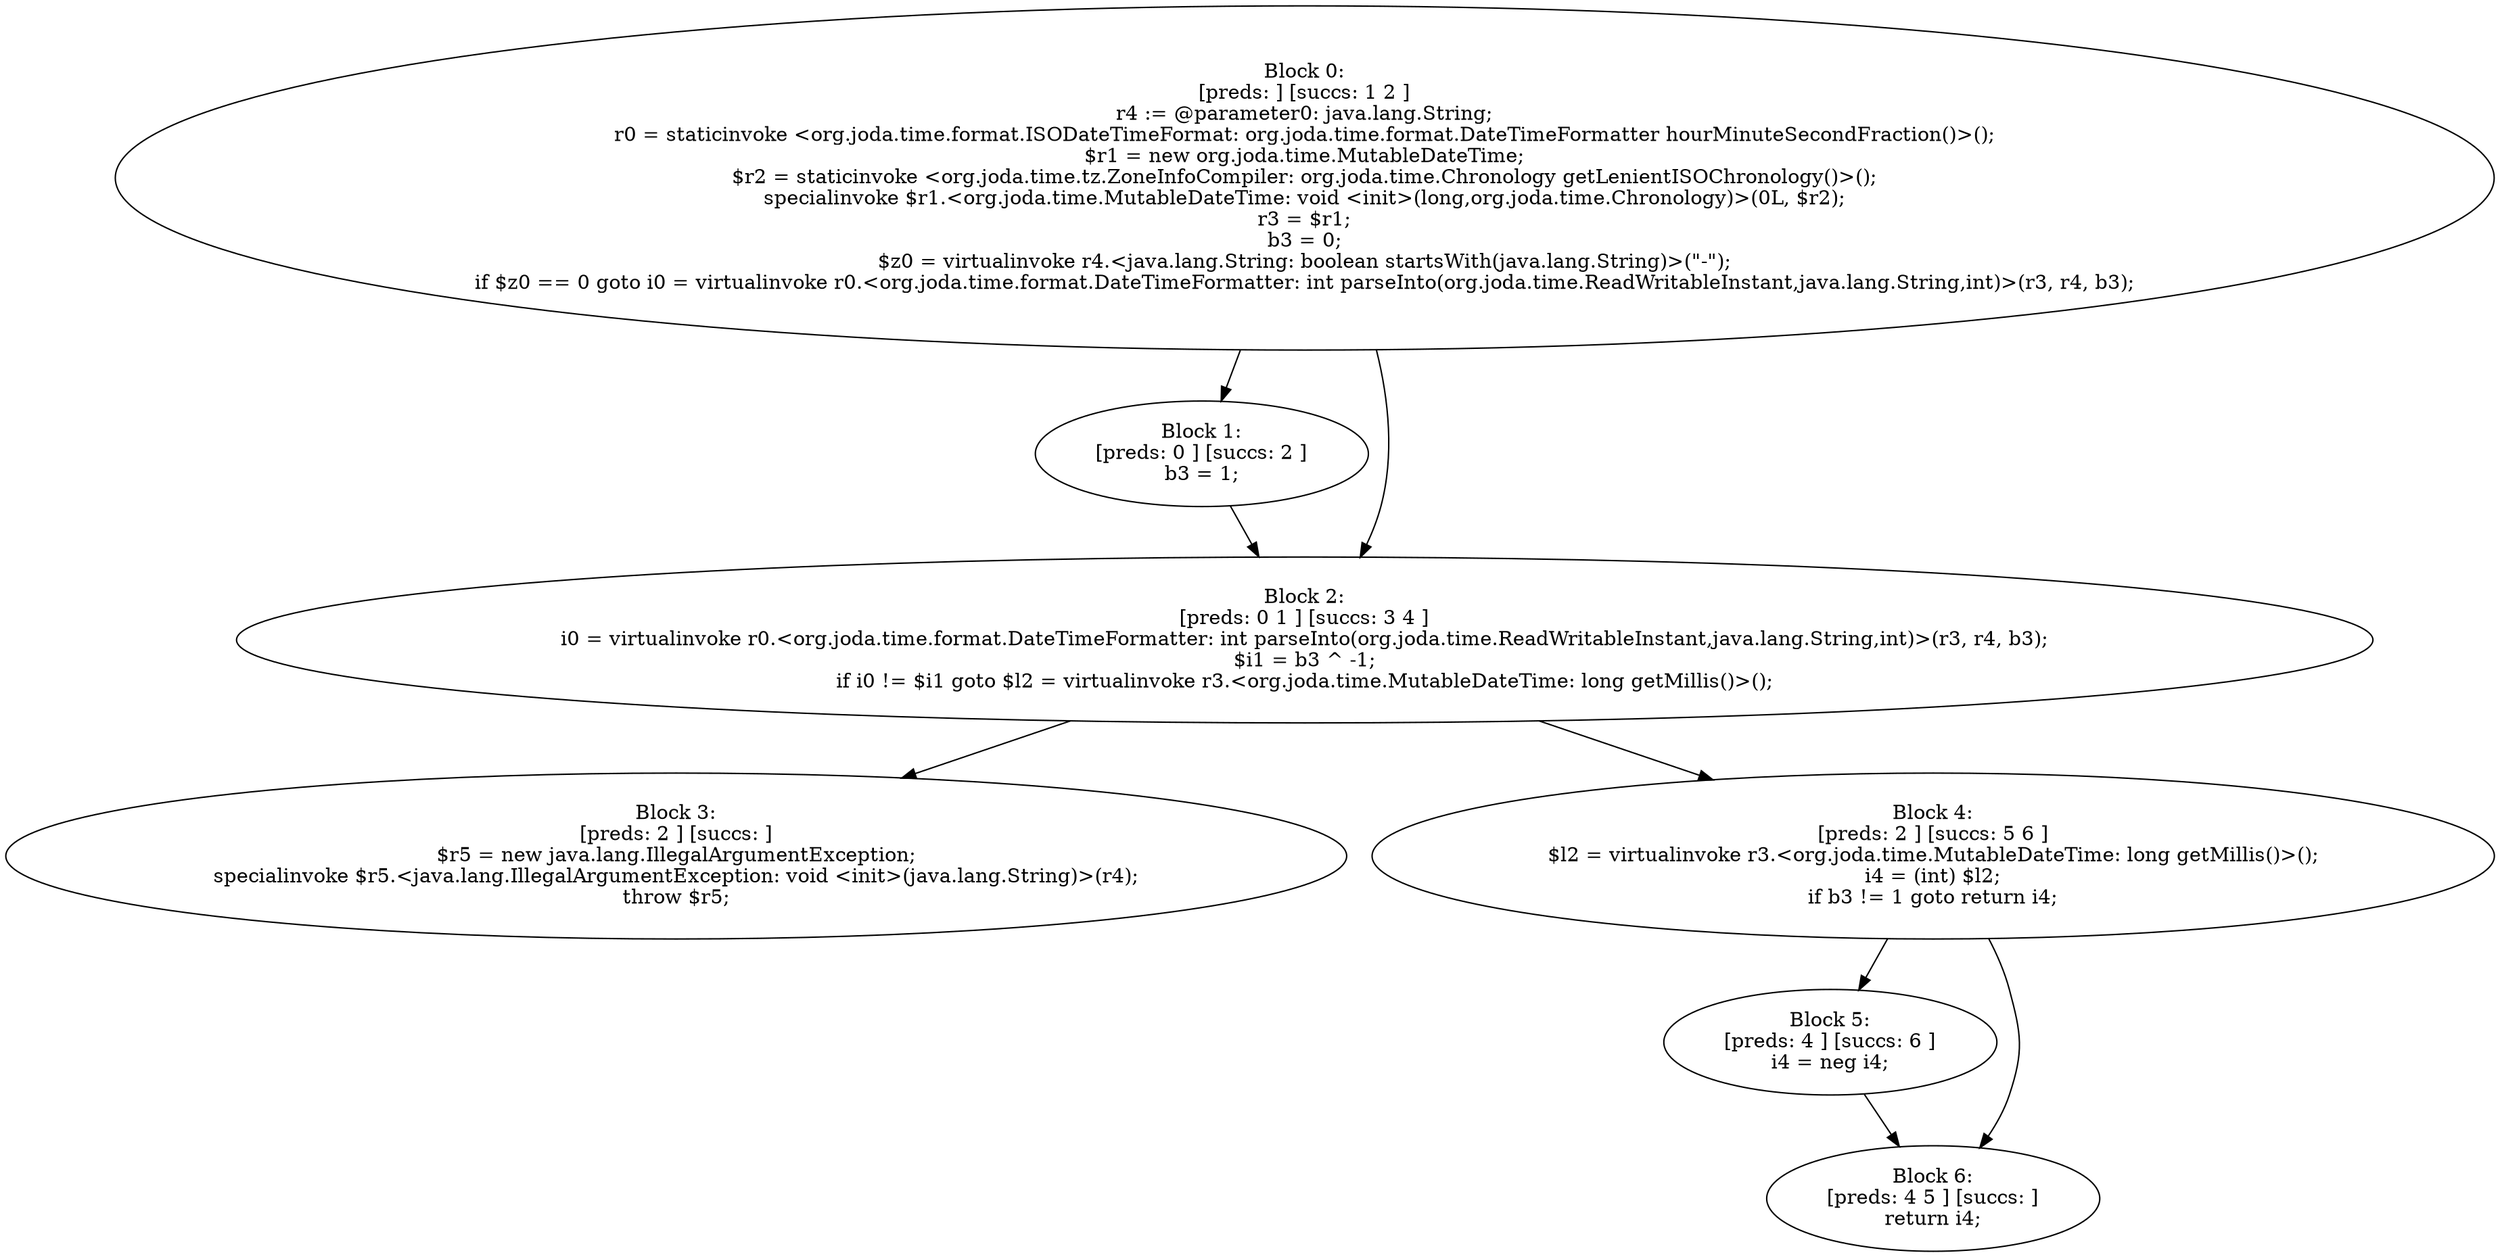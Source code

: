 digraph "unitGraph" {
    "Block 0:
[preds: ] [succs: 1 2 ]
r4 := @parameter0: java.lang.String;
r0 = staticinvoke <org.joda.time.format.ISODateTimeFormat: org.joda.time.format.DateTimeFormatter hourMinuteSecondFraction()>();
$r1 = new org.joda.time.MutableDateTime;
$r2 = staticinvoke <org.joda.time.tz.ZoneInfoCompiler: org.joda.time.Chronology getLenientISOChronology()>();
specialinvoke $r1.<org.joda.time.MutableDateTime: void <init>(long,org.joda.time.Chronology)>(0L, $r2);
r3 = $r1;
b3 = 0;
$z0 = virtualinvoke r4.<java.lang.String: boolean startsWith(java.lang.String)>(\"-\");
if $z0 == 0 goto i0 = virtualinvoke r0.<org.joda.time.format.DateTimeFormatter: int parseInto(org.joda.time.ReadWritableInstant,java.lang.String,int)>(r3, r4, b3);
"
    "Block 1:
[preds: 0 ] [succs: 2 ]
b3 = 1;
"
    "Block 2:
[preds: 0 1 ] [succs: 3 4 ]
i0 = virtualinvoke r0.<org.joda.time.format.DateTimeFormatter: int parseInto(org.joda.time.ReadWritableInstant,java.lang.String,int)>(r3, r4, b3);
$i1 = b3 ^ -1;
if i0 != $i1 goto $l2 = virtualinvoke r3.<org.joda.time.MutableDateTime: long getMillis()>();
"
    "Block 3:
[preds: 2 ] [succs: ]
$r5 = new java.lang.IllegalArgumentException;
specialinvoke $r5.<java.lang.IllegalArgumentException: void <init>(java.lang.String)>(r4);
throw $r5;
"
    "Block 4:
[preds: 2 ] [succs: 5 6 ]
$l2 = virtualinvoke r3.<org.joda.time.MutableDateTime: long getMillis()>();
i4 = (int) $l2;
if b3 != 1 goto return i4;
"
    "Block 5:
[preds: 4 ] [succs: 6 ]
i4 = neg i4;
"
    "Block 6:
[preds: 4 5 ] [succs: ]
return i4;
"
    "Block 0:
[preds: ] [succs: 1 2 ]
r4 := @parameter0: java.lang.String;
r0 = staticinvoke <org.joda.time.format.ISODateTimeFormat: org.joda.time.format.DateTimeFormatter hourMinuteSecondFraction()>();
$r1 = new org.joda.time.MutableDateTime;
$r2 = staticinvoke <org.joda.time.tz.ZoneInfoCompiler: org.joda.time.Chronology getLenientISOChronology()>();
specialinvoke $r1.<org.joda.time.MutableDateTime: void <init>(long,org.joda.time.Chronology)>(0L, $r2);
r3 = $r1;
b3 = 0;
$z0 = virtualinvoke r4.<java.lang.String: boolean startsWith(java.lang.String)>(\"-\");
if $z0 == 0 goto i0 = virtualinvoke r0.<org.joda.time.format.DateTimeFormatter: int parseInto(org.joda.time.ReadWritableInstant,java.lang.String,int)>(r3, r4, b3);
"->"Block 1:
[preds: 0 ] [succs: 2 ]
b3 = 1;
";
    "Block 0:
[preds: ] [succs: 1 2 ]
r4 := @parameter0: java.lang.String;
r0 = staticinvoke <org.joda.time.format.ISODateTimeFormat: org.joda.time.format.DateTimeFormatter hourMinuteSecondFraction()>();
$r1 = new org.joda.time.MutableDateTime;
$r2 = staticinvoke <org.joda.time.tz.ZoneInfoCompiler: org.joda.time.Chronology getLenientISOChronology()>();
specialinvoke $r1.<org.joda.time.MutableDateTime: void <init>(long,org.joda.time.Chronology)>(0L, $r2);
r3 = $r1;
b3 = 0;
$z0 = virtualinvoke r4.<java.lang.String: boolean startsWith(java.lang.String)>(\"-\");
if $z0 == 0 goto i0 = virtualinvoke r0.<org.joda.time.format.DateTimeFormatter: int parseInto(org.joda.time.ReadWritableInstant,java.lang.String,int)>(r3, r4, b3);
"->"Block 2:
[preds: 0 1 ] [succs: 3 4 ]
i0 = virtualinvoke r0.<org.joda.time.format.DateTimeFormatter: int parseInto(org.joda.time.ReadWritableInstant,java.lang.String,int)>(r3, r4, b3);
$i1 = b3 ^ -1;
if i0 != $i1 goto $l2 = virtualinvoke r3.<org.joda.time.MutableDateTime: long getMillis()>();
";
    "Block 1:
[preds: 0 ] [succs: 2 ]
b3 = 1;
"->"Block 2:
[preds: 0 1 ] [succs: 3 4 ]
i0 = virtualinvoke r0.<org.joda.time.format.DateTimeFormatter: int parseInto(org.joda.time.ReadWritableInstant,java.lang.String,int)>(r3, r4, b3);
$i1 = b3 ^ -1;
if i0 != $i1 goto $l2 = virtualinvoke r3.<org.joda.time.MutableDateTime: long getMillis()>();
";
    "Block 2:
[preds: 0 1 ] [succs: 3 4 ]
i0 = virtualinvoke r0.<org.joda.time.format.DateTimeFormatter: int parseInto(org.joda.time.ReadWritableInstant,java.lang.String,int)>(r3, r4, b3);
$i1 = b3 ^ -1;
if i0 != $i1 goto $l2 = virtualinvoke r3.<org.joda.time.MutableDateTime: long getMillis()>();
"->"Block 3:
[preds: 2 ] [succs: ]
$r5 = new java.lang.IllegalArgumentException;
specialinvoke $r5.<java.lang.IllegalArgumentException: void <init>(java.lang.String)>(r4);
throw $r5;
";
    "Block 2:
[preds: 0 1 ] [succs: 3 4 ]
i0 = virtualinvoke r0.<org.joda.time.format.DateTimeFormatter: int parseInto(org.joda.time.ReadWritableInstant,java.lang.String,int)>(r3, r4, b3);
$i1 = b3 ^ -1;
if i0 != $i1 goto $l2 = virtualinvoke r3.<org.joda.time.MutableDateTime: long getMillis()>();
"->"Block 4:
[preds: 2 ] [succs: 5 6 ]
$l2 = virtualinvoke r3.<org.joda.time.MutableDateTime: long getMillis()>();
i4 = (int) $l2;
if b3 != 1 goto return i4;
";
    "Block 4:
[preds: 2 ] [succs: 5 6 ]
$l2 = virtualinvoke r3.<org.joda.time.MutableDateTime: long getMillis()>();
i4 = (int) $l2;
if b3 != 1 goto return i4;
"->"Block 5:
[preds: 4 ] [succs: 6 ]
i4 = neg i4;
";
    "Block 4:
[preds: 2 ] [succs: 5 6 ]
$l2 = virtualinvoke r3.<org.joda.time.MutableDateTime: long getMillis()>();
i4 = (int) $l2;
if b3 != 1 goto return i4;
"->"Block 6:
[preds: 4 5 ] [succs: ]
return i4;
";
    "Block 5:
[preds: 4 ] [succs: 6 ]
i4 = neg i4;
"->"Block 6:
[preds: 4 5 ] [succs: ]
return i4;
";
}
